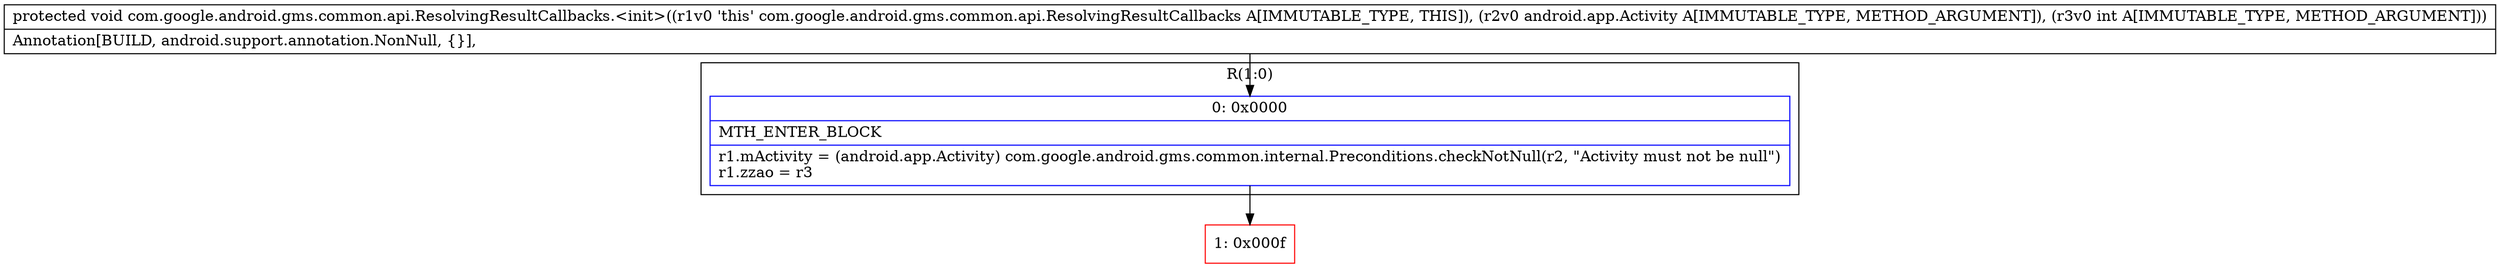 digraph "CFG forcom.google.android.gms.common.api.ResolvingResultCallbacks.\<init\>(Landroid\/app\/Activity;I)V" {
subgraph cluster_Region_1184614468 {
label = "R(1:0)";
node [shape=record,color=blue];
Node_0 [shape=record,label="{0\:\ 0x0000|MTH_ENTER_BLOCK\l|r1.mActivity = (android.app.Activity) com.google.android.gms.common.internal.Preconditions.checkNotNull(r2, \"Activity must not be null\")\lr1.zzao = r3\l}"];
}
Node_1 [shape=record,color=red,label="{1\:\ 0x000f}"];
MethodNode[shape=record,label="{protected void com.google.android.gms.common.api.ResolvingResultCallbacks.\<init\>((r1v0 'this' com.google.android.gms.common.api.ResolvingResultCallbacks A[IMMUTABLE_TYPE, THIS]), (r2v0 android.app.Activity A[IMMUTABLE_TYPE, METHOD_ARGUMENT]), (r3v0 int A[IMMUTABLE_TYPE, METHOD_ARGUMENT]))  | Annotation[BUILD, android.support.annotation.NonNull, \{\}], \l}"];
MethodNode -> Node_0;
Node_0 -> Node_1;
}

